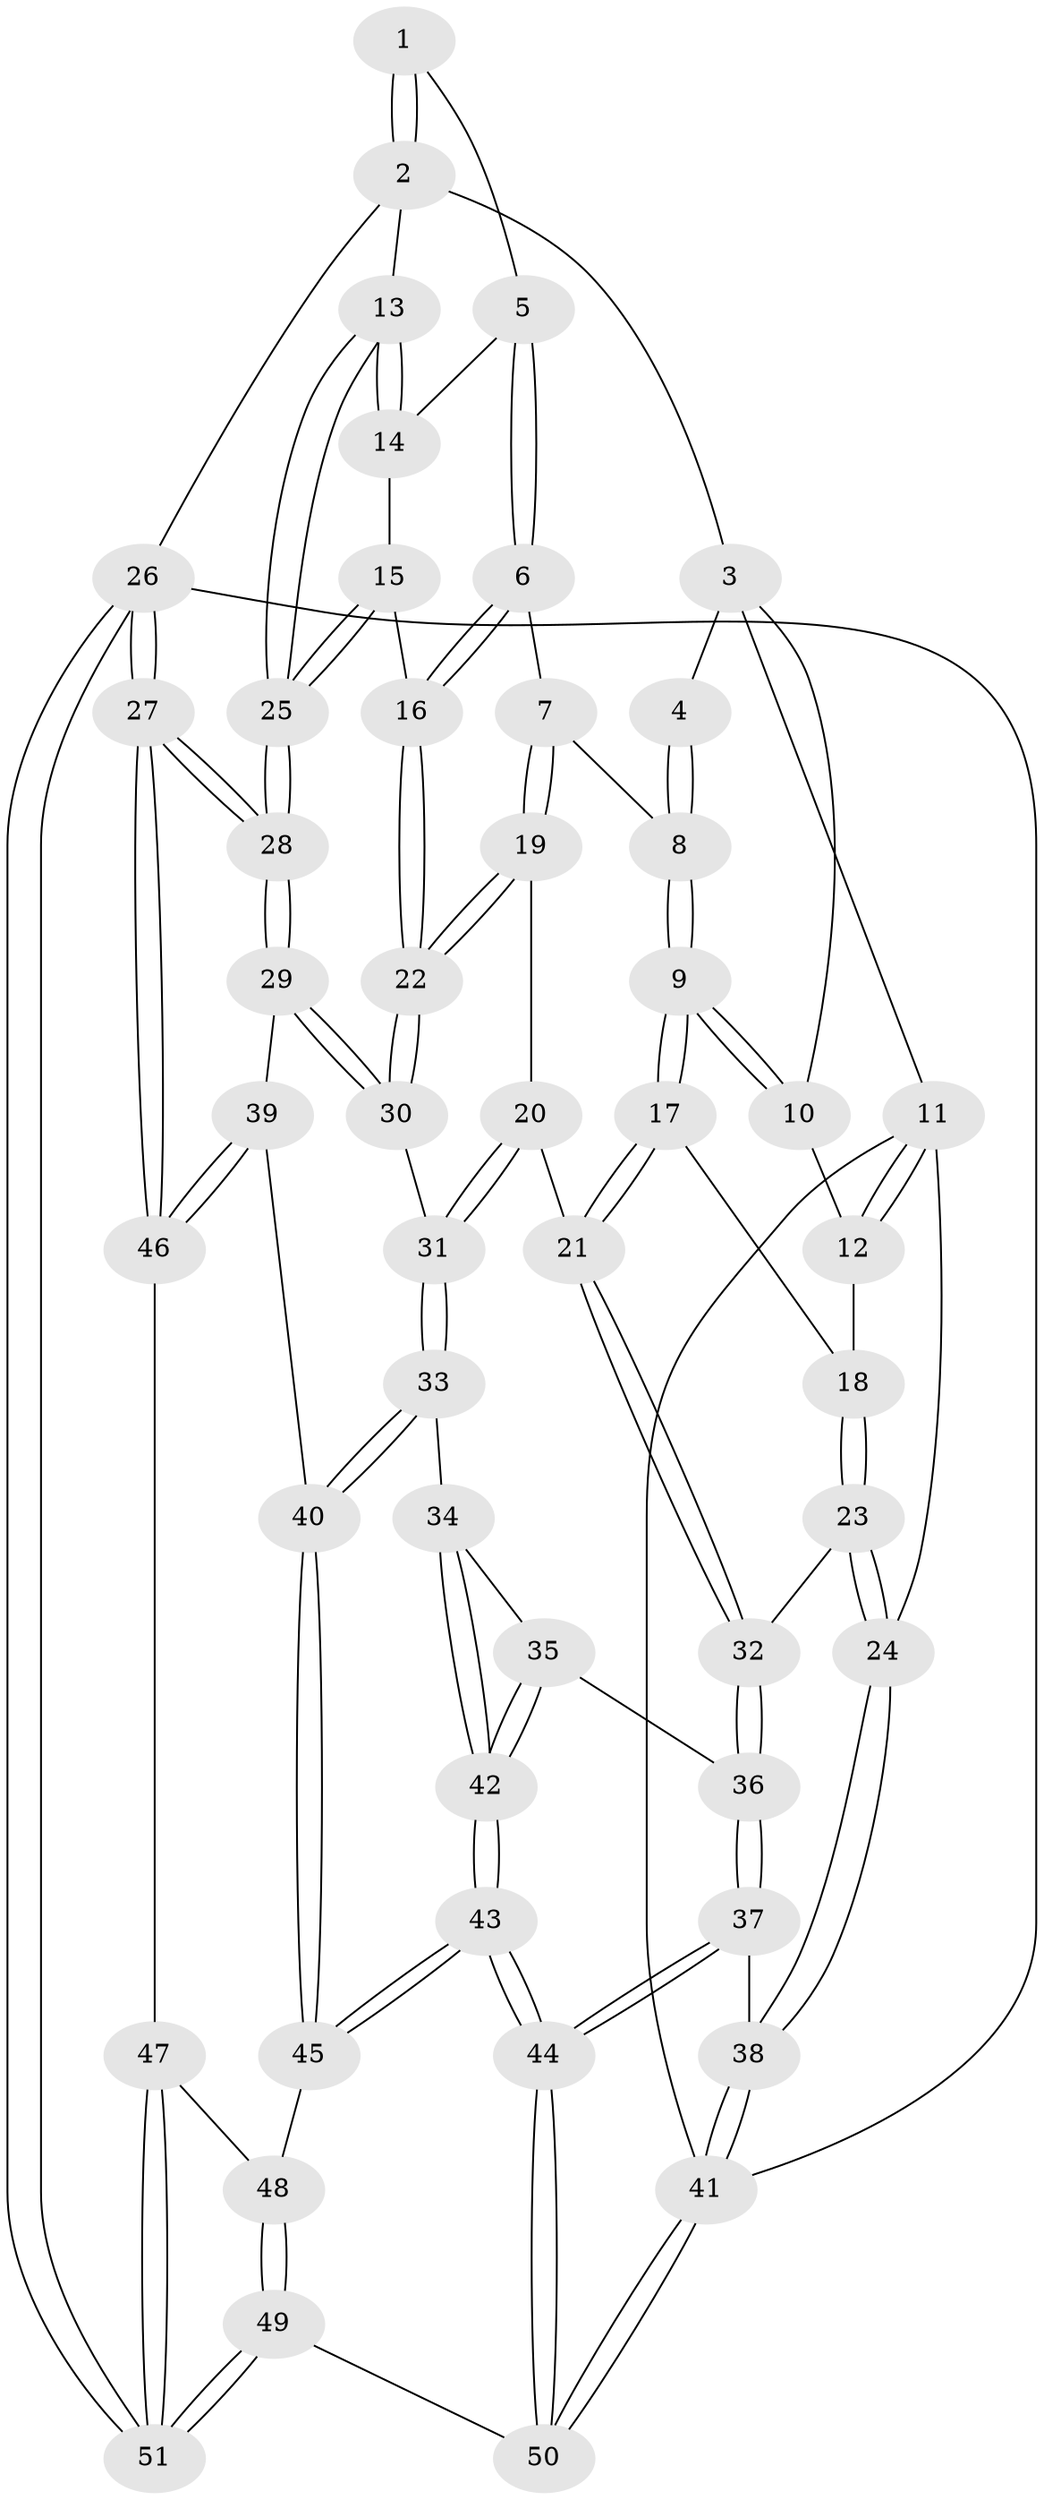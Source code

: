 // coarse degree distribution, {4: 0.35714285714285715, 5: 0.35714285714285715, 3: 0.21428571428571427, 6: 0.07142857142857142}
// Generated by graph-tools (version 1.1) at 2025/42/03/06/25 10:42:27]
// undirected, 51 vertices, 124 edges
graph export_dot {
graph [start="1"]
  node [color=gray90,style=filled];
  1 [pos="+0.7537133422145893+0"];
  2 [pos="+1+0"];
  3 [pos="+0.36232661163397256+0"];
  4 [pos="+0.5859400002136712+0"];
  5 [pos="+0.7531753744952882+0.13957799174017968"];
  6 [pos="+0.7243571147369591+0.22617070084099694"];
  7 [pos="+0.6648580666751585+0.22995955227281706"];
  8 [pos="+0.6126750265016944+0.20811331794532045"];
  9 [pos="+0.488539499299619+0.23232262687386737"];
  10 [pos="+0.35138776350440987+0"];
  11 [pos="+0+0.22132406046327863"];
  12 [pos="+0.23605326057967907+0.059750262119922105"];
  13 [pos="+1+0"];
  14 [pos="+0.8721853633262614+0.16801485770422758"];
  15 [pos="+0.8612541120674644+0.3109134323087267"];
  16 [pos="+0.8233932906256887+0.34524050912717397"];
  17 [pos="+0.4372028212767225+0.36243129112718214"];
  18 [pos="+0.2565175861155518+0.2751447289015271"];
  19 [pos="+0.6079005758364995+0.35856185255391004"];
  20 [pos="+0.47763055019294026+0.3791553813890538"];
  21 [pos="+0.4378682279907745+0.36423459385187207"];
  22 [pos="+0.8148162653918739+0.4852841338522292"];
  23 [pos="+0.09110358824332229+0.4144688988860271"];
  24 [pos="+0+0.44589141008779043"];
  25 [pos="+1+0.08442379610304482"];
  26 [pos="+1+1"];
  27 [pos="+1+0.8203522508281615"];
  28 [pos="+1+0.5495289246830972"];
  29 [pos="+0.8192601160299375+0.5041833577370056"];
  30 [pos="+0.8185011181159412+0.5026308614024683"];
  31 [pos="+0.5607158061766262+0.4756981917588407"];
  32 [pos="+0.34999073686674403+0.5486360309315367"];
  33 [pos="+0.5274444785738447+0.6555506606752695"];
  34 [pos="+0.5230570174261838+0.6562716796094091"];
  35 [pos="+0.3628735593431936+0.6170798377173977"];
  36 [pos="+0.36168533884492693+0.6166045593654956"];
  37 [pos="+0.3016381789105082+0.6726442761585889"];
  38 [pos="+0+0.7766048172767235"];
  39 [pos="+0.7651348866783045+0.6201845924046461"];
  40 [pos="+0.6238012389115865+0.6732735204990147"];
  41 [pos="+0+1"];
  42 [pos="+0.46778118730567053+0.9190269785477937"];
  43 [pos="+0.4671779209835399+0.9328047681812804"];
  44 [pos="+0.37343765972303095+1"];
  45 [pos="+0.6231777919015165+0.8511374395080457"];
  46 [pos="+0.8425077232286936+0.8032694408766589"];
  47 [pos="+0.8008698465690591+0.8806577469079938"];
  48 [pos="+0.6682363494581799+0.8717935462797306"];
  49 [pos="+0.6212283161164417+1"];
  50 [pos="+0.34347455479714556+1"];
  51 [pos="+0.8472260190965247+1"];
  1 -- 2;
  1 -- 2;
  1 -- 5;
  2 -- 3;
  2 -- 13;
  2 -- 26;
  3 -- 4;
  3 -- 10;
  3 -- 11;
  4 -- 8;
  4 -- 8;
  5 -- 6;
  5 -- 6;
  5 -- 14;
  6 -- 7;
  6 -- 16;
  6 -- 16;
  7 -- 8;
  7 -- 19;
  7 -- 19;
  8 -- 9;
  8 -- 9;
  9 -- 10;
  9 -- 10;
  9 -- 17;
  9 -- 17;
  10 -- 12;
  11 -- 12;
  11 -- 12;
  11 -- 24;
  11 -- 41;
  12 -- 18;
  13 -- 14;
  13 -- 14;
  13 -- 25;
  13 -- 25;
  14 -- 15;
  15 -- 16;
  15 -- 25;
  15 -- 25;
  16 -- 22;
  16 -- 22;
  17 -- 18;
  17 -- 21;
  17 -- 21;
  18 -- 23;
  18 -- 23;
  19 -- 20;
  19 -- 22;
  19 -- 22;
  20 -- 21;
  20 -- 31;
  20 -- 31;
  21 -- 32;
  21 -- 32;
  22 -- 30;
  22 -- 30;
  23 -- 24;
  23 -- 24;
  23 -- 32;
  24 -- 38;
  24 -- 38;
  25 -- 28;
  25 -- 28;
  26 -- 27;
  26 -- 27;
  26 -- 51;
  26 -- 51;
  26 -- 41;
  27 -- 28;
  27 -- 28;
  27 -- 46;
  27 -- 46;
  28 -- 29;
  28 -- 29;
  29 -- 30;
  29 -- 30;
  29 -- 39;
  30 -- 31;
  31 -- 33;
  31 -- 33;
  32 -- 36;
  32 -- 36;
  33 -- 34;
  33 -- 40;
  33 -- 40;
  34 -- 35;
  34 -- 42;
  34 -- 42;
  35 -- 36;
  35 -- 42;
  35 -- 42;
  36 -- 37;
  36 -- 37;
  37 -- 38;
  37 -- 44;
  37 -- 44;
  38 -- 41;
  38 -- 41;
  39 -- 40;
  39 -- 46;
  39 -- 46;
  40 -- 45;
  40 -- 45;
  41 -- 50;
  41 -- 50;
  42 -- 43;
  42 -- 43;
  43 -- 44;
  43 -- 44;
  43 -- 45;
  43 -- 45;
  44 -- 50;
  44 -- 50;
  45 -- 48;
  46 -- 47;
  47 -- 48;
  47 -- 51;
  47 -- 51;
  48 -- 49;
  48 -- 49;
  49 -- 50;
  49 -- 51;
  49 -- 51;
}
